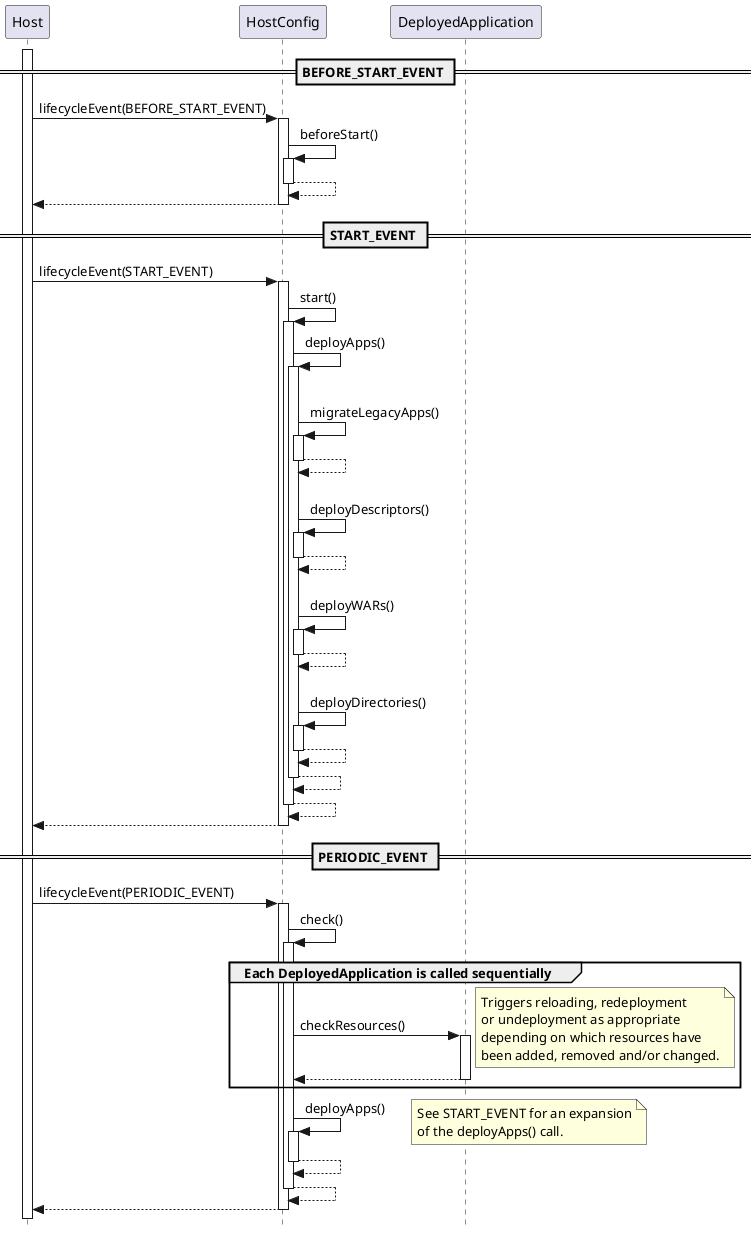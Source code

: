 @startuml

' Licensed to the Apache Software Foundation (ASF) under one or more
' contributor license agreements.  See the NOTICE file distributed with
' this work for additional information regarding copyright ownership.
' The ASF licenses this file to You under the Apache License, Version 2.0
' (the "License"); you may not use this file except in compliance with
' the License.  You may obtain a copy of the License at
'
'     http://www.apache.org/licenses/LICENSE-2.0
'
' Unless required by applicable law or agreed to in writing, software
' distributed under the License is distributed on an "AS IS" BASIS,
' WITHOUT WARRANTIES OR CONDITIONS OF ANY KIND, either express or implied.
' See the License for the specific language governing permissions and
' limitations under the License.

hide footbox
skinparam style strictuml

activate Host

== BEFORE_START_EVENT ==

Host -> HostConfig ++:lifecycleEvent(BEFORE_START_EVENT)

HostConfig -> HostConfig  ++: beforeStart()
return

return

== START_EVENT ==

Host -> HostConfig ++:lifecycleEvent(START_EVENT)

HostConfig -> HostConfig ++: start()

HostConfig -> HostConfig ++: deployApps()

|||
HostConfig -> HostConfig ++: migrateLegacyApps()
return

|||
HostConfig -> HostConfig ++: deployDescriptors()
return

|||
HostConfig -> HostConfig ++: deployWARs()
return

|||
HostConfig -> HostConfig ++: deployDirectories()
return

return

return

return

== PERIODIC_EVENT ==

Host -> HostConfig ++:lifecycleEvent(PERIODIC_EVENT)

HostConfig -> HostConfig  ++: check()

group Each DeployedApplication is called sequentially
HostConfig -> DeployedApplication ++: checkResources()
note right
Triggers reloading, redeployment
or undeployment as appropriate
depending on which resources have
been added, removed and/or changed.
end note
return
end group

HostConfig -> HostConfig ++: deployApps()
note right
See START_EVENT for an expansion
of the deployApps() call.
end note
return

return

return

@enduml